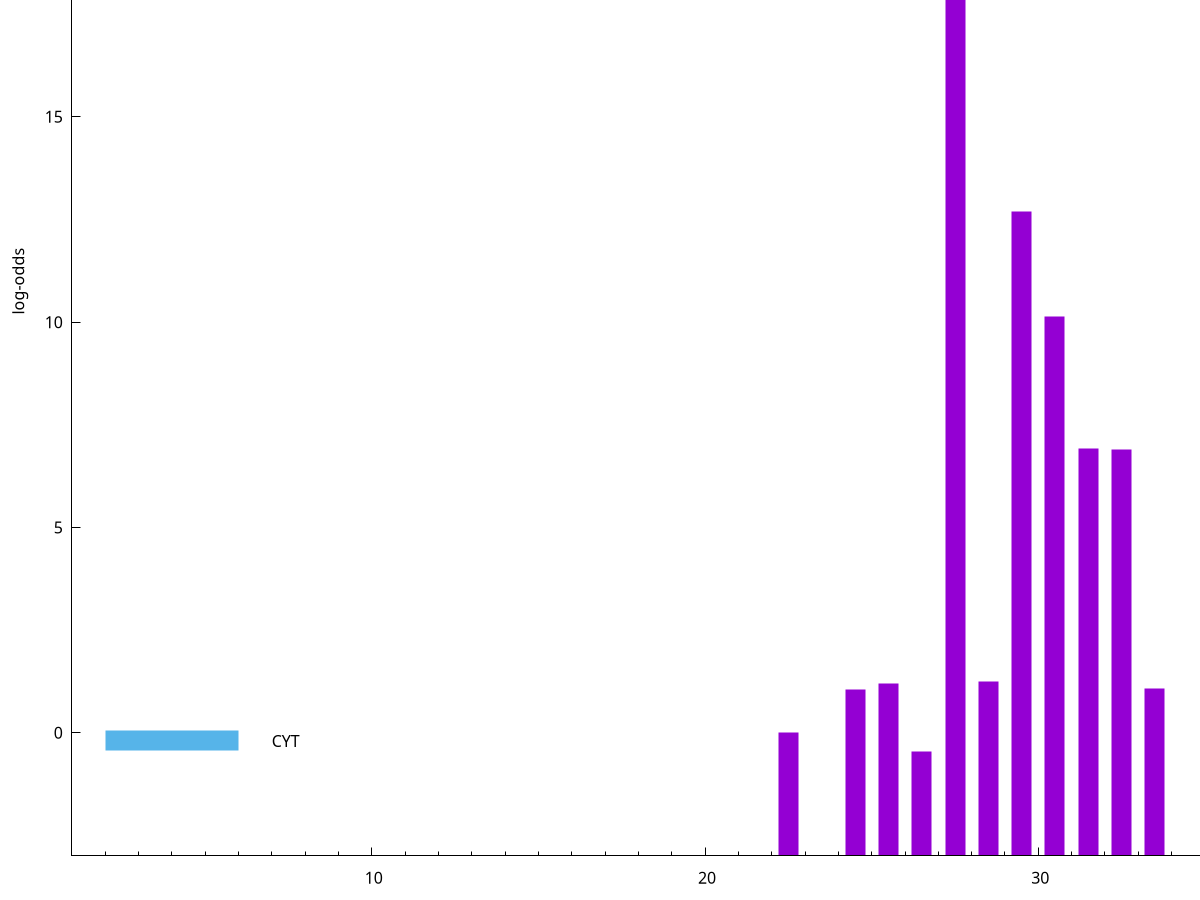 set title "LipoP predictions for SRR5666510.gff"
set size 2., 1.4
set xrange [1:70] 
set mxtics 10
set yrange [-3:25]
set y2range [0:28]
set ylabel "log-odds"
set term postscript eps color solid "Helvetica" 30
set output "SRR5666510.gff7.eps"
set arrow from 2,20.0806 to 6,20.0806 nohead lt 1 lw 20
set label "SpI" at 7,20.0806
set arrow from 2,-0.200913 to 6,-0.200913 nohead lt 3 lw 20
set label "CYT" at 7,-0.200913
set arrow from 2,20.0806 to 6,20.0806 nohead lt 1 lw 20
set label "SpI" at 7,20.0806
# NOTE: The scores below are the log-odds scores with the threshold
# NOTE: subtracted (a hack to make gnuplot make the histogram all
# NOTE: look nice).
plot "-" axes x1y2 title "" with impulses lt 1 lw 20
27.500000 23.070200
29.500000 15.689100
30.500000 13.130000
31.500000 9.925590
32.500000 9.894860
28.500000 4.252930
25.500000 4.203280
33.500000 4.070830
24.500000 4.051540
38.500000 3.876652
22.500000 3.000512
26.500000 2.544837
e
exit
